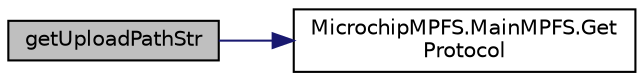 digraph "getUploadPathStr"
{
  edge [fontname="Helvetica",fontsize="10",labelfontname="Helvetica",labelfontsize="10"];
  node [fontname="Helvetica",fontsize="10",shape=record];
  rankdir="LR";
  Node1 [label="getUploadPathStr",height=0.2,width=0.4,color="black", fillcolor="grey75", style="filled", fontcolor="black"];
  Node1 -> Node2 [color="midnightblue",fontsize="10",style="solid"];
  Node2 [label="MicrochipMPFS.MainMPFS.Get\lProtocol",height=0.2,width=0.4,color="black", fillcolor="white", style="filled",URL="$class_microchip_m_p_f_s_1_1_main_m_p_f_s.html#a54a250fc332e2458ac8e6340da7d7d99"];
}
